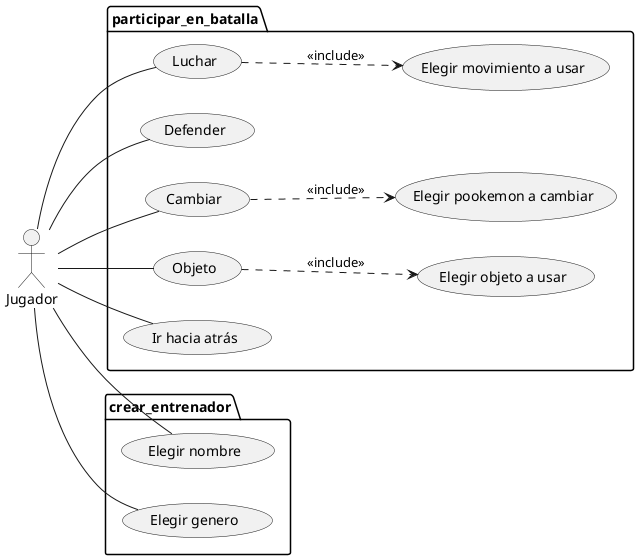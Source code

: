 @startuml Jugador

left to right direction

actor Jugador

package participar_en_batalla{
    usecase "Luchar" as luc
    usecase "Defender" as def
    usecase "Cambiar" as cam 
    usecase "Objeto" as obj
    usecase "Elegir movimiento a usar" as eleMov
    usecase "Elegir pookemon a cambiar" as elePoo
    usecase "Elegir objeto a usar" as eleObj
    usecase "Ir hacia atrás" as back
}

Jugador -- obj
obj ..> eleObj: <<include>>
Jugador -- cam
cam ..> elePoo : <<include>>
Jugador -- luc
luc ..> eleMov : <<include>>
Jugador -- def
Jugador -- back

package crear_entrenador{
    usecase "Elegir nombre" as eleNom
    usecase "Elegir genero" as eleGen
}

Jugador -- eleNom
Jugador -- eleGen

@enduml